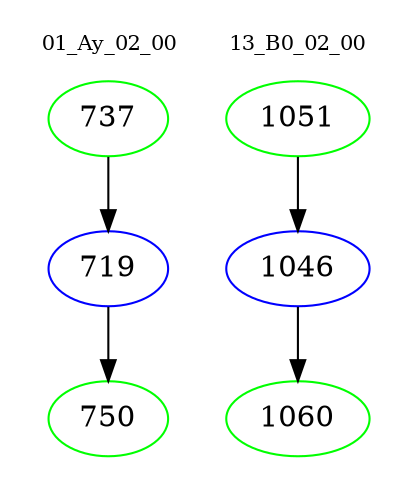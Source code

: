 digraph{
subgraph cluster_0 {
color = white
label = "01_Ay_02_00";
fontsize=10;
T0_737 [label="737", color="green"]
T0_737 -> T0_719 [color="black"]
T0_719 [label="719", color="blue"]
T0_719 -> T0_750 [color="black"]
T0_750 [label="750", color="green"]
}
subgraph cluster_1 {
color = white
label = "13_B0_02_00";
fontsize=10;
T1_1051 [label="1051", color="green"]
T1_1051 -> T1_1046 [color="black"]
T1_1046 [label="1046", color="blue"]
T1_1046 -> T1_1060 [color="black"]
T1_1060 [label="1060", color="green"]
}
}
